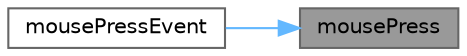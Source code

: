 digraph "mousePress"
{
 // LATEX_PDF_SIZE
  bgcolor="transparent";
  edge [fontname=Helvetica,fontsize=10,labelfontname=Helvetica,labelfontsize=10];
  node [fontname=Helvetica,fontsize=10,shape=box,height=0.2,width=0.4];
  rankdir="RL";
  Node1 [id="Node000001",label="mousePress",height=0.2,width=0.4,color="gray40", fillcolor="grey60", style="filled", fontcolor="black",tooltip="鼠标按下信号"];
  Node1 -> Node2 [id="edge1_Node000001_Node000002",dir="back",color="steelblue1",style="solid",tooltip=" "];
  Node2 [id="Node000002",label="mousePressEvent",height=0.2,width=0.4,color="grey40", fillcolor="white", style="filled",URL="$class_ela_base_list_view.html#a7523c71b2bf60975302287ec8923f80e",tooltip="鼠标按下事件"];
}
